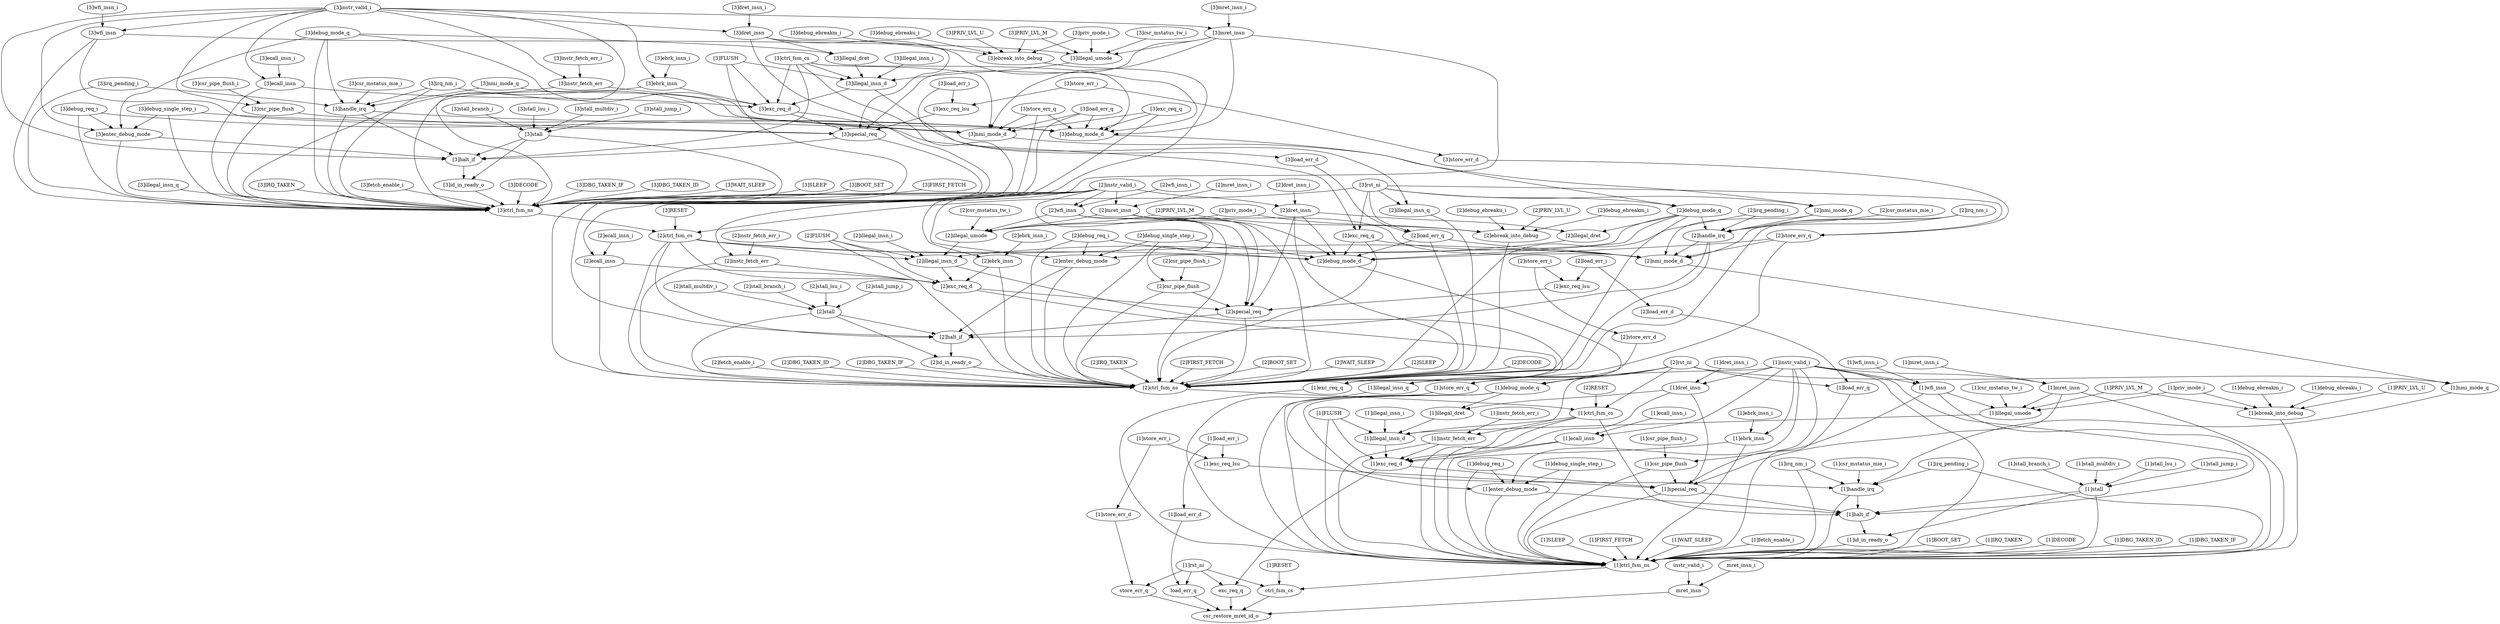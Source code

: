 strict digraph "" {
	"[3]irq_nm_i"	 [complexity=64,
		importance=1.80703655537,
		rank=0.0282349461776];
	"[3]handle_irq"	 [complexity=58,
		importance=1.8020389392,
		rank=0.0310696368828];
	"[3]irq_nm_i" -> "[3]handle_irq";
	"[3]nmi_mode_d"	 [complexity=37,
		importance=0.473201045162,
		rank=0.0127892174368];
	"[3]irq_nm_i" -> "[3]nmi_mode_d";
	"[3]ctrl_fsm_ns"	 [complexity=49,
		importance=0.574718331838,
		rank=0.0117289455477];
	"[3]irq_nm_i" -> "[3]ctrl_fsm_ns";
	"[1]special_req"	 [complexity=10,
		importance=0.355658202162,
		rank=0.0355658202162];
	"[1]ctrl_fsm_ns"	 [complexity=3,
		importance=0.0906610250611,
		rank=0.030220341687];
	"[1]special_req" -> "[1]ctrl_fsm_ns";
	"[1]halt_if"	 [complexity=7,
		importance=0.113501718242,
		rank=0.0162145311775];
	"[1]special_req" -> "[1]halt_if";
	"[3]exc_req_lsu"	 [complexity=63,
		importance=1.81532638937,
		rank=0.0288147045932];
	"[3]special_req"	 [complexity=56,
		importance=1.80783012249,
		rank=0.0322826807588];
	"[3]exc_req_lsu" -> "[3]special_req";
	"[3]fetch_enable_i"	 [complexity=50,
		importance=0.579715948005,
		rank=0.0115943189601];
	"[3]fetch_enable_i" -> "[3]ctrl_fsm_ns";
	"[3]WAIT_SLEEP"	 [complexity=51,
		importance=0.579715948005,
		rank=0.0113669793726];
	"[3]WAIT_SLEEP" -> "[3]ctrl_fsm_ns";
	"[2]DECODE"	 [complexity=30,
		importance=1.26683606434,
		rank=0.0422278688113];
	"[2]ctrl_fsm_ns"	 [complexity=20,
		importance=0.126183844817,
		rank=0.00630919224087];
	"[2]DECODE" -> "[2]ctrl_fsm_ns";
	"[2]csr_pipe_flush"	 [complexity=34,
		importance=0.469889505025,
		rank=0.0138202795596];
	"[2]csr_pipe_flush" -> "[2]ctrl_fsm_ns";
	"[2]special_req"	 [complexity=27,
		importance=0.462226661431,
		rank=0.0171195059789];
	"[2]csr_pipe_flush" -> "[2]special_req";
	"[3]csr_pipe_flush_i"	 [complexity=66,
		importance=1.82049058225,
		rank=0.0275831906402];
	"[3]csr_pipe_flush"	 [complexity=63,
		importance=1.81549296609,
		rank=0.0288173486681];
	"[3]csr_pipe_flush_i" -> "[3]csr_pipe_flush";
	"[2]stall_multdiv_i"	 [complexity=34,
		importance=0.467063449183,
		rank=0.0137371602701];
	"[2]stall"	 [complexity=29,
		importance=0.462065833017,
		rank=0.0159333045868];
	"[2]stall_multdiv_i" -> "[2]stall";
	"[2]rst_ni"	 [complexity=19,
		importance=0.154433107211,
		rank=0.00812805827428];
	"[1]debug_mode_q"	 [complexity=21,
		importance=0.0557157801639,
		rank=0.00265313238876];
	"[2]rst_ni" -> "[1]debug_mode_q";
	"[1]exc_req_q"	 [complexity=6,
		importance=0.280072946735,
		rank=0.0466788244558];
	"[2]rst_ni" -> "[1]exc_req_q";
	"[1]ctrl_fsm_cs"	 [complexity=18,
		importance=0.0747177455224,
		rank=0.00415098586235];
	"[2]rst_ni" -> "[1]ctrl_fsm_cs";
	"[1]illegal_insn_q"	 [complexity=4,
		importance=0.100138527777,
		rank=0.0250346319441];
	"[2]rst_ni" -> "[1]illegal_insn_q";
	"[1]store_err_q"	 [complexity=6,
		importance=0.280461083787,
		rank=0.0467435139646];
	"[2]rst_ni" -> "[1]store_err_q";
	"[1]nmi_mode_q"	 [complexity=18,
		importance=0.359025193761,
		rank=0.0199458440979];
	"[2]rst_ni" -> "[1]nmi_mode_q";
	"[1]load_err_q"	 [complexity=6,
		importance=0.280461083787,
		rank=0.0467435139646];
	"[2]rst_ni" -> "[1]load_err_q";
	"[1]instr_valid_i"	 [complexity=15,
		importance=0.0372942524059,
		rank=0.00248628349373];
	"[1]instr_fetch_err"	 [complexity=12,
		importance=0.0322966362392,
		rank=0.00269138635327];
	"[1]instr_valid_i" -> "[1]instr_fetch_err";
	"[1]wfi_insn"	 [complexity=24,
		importance=0.0592271800673,
		rank=0.00246779916947];
	"[1]instr_valid_i" -> "[1]wfi_insn";
	"[1]dret_insn"	 [complexity=21,
		importance=0.0545108312895,
		rank=0.00259575387093];
	"[1]instr_valid_i" -> "[1]dret_insn";
	"[1]ecall_insn"	 [complexity=12,
		importance=0.0322966362392,
		rank=0.00269138635327];
	"[1]instr_valid_i" -> "[1]ecall_insn";
	"[1]mret_insn"	 [complexity=24,
		importance=0.0592271800673,
		rank=0.00246779916947];
	"[1]instr_valid_i" -> "[1]mret_insn";
	"[1]enter_debug_mode"	 [complexity=12,
		importance=0.459644992681,
		rank=0.0383037493901];
	"[1]instr_valid_i" -> "[1]enter_debug_mode";
	"[1]instr_valid_i" -> "[1]ctrl_fsm_ns";
	"[1]csr_pipe_flush"	 [complexity=17,
		importance=0.363321045757,
		rank=0.021371826221];
	"[1]instr_valid_i" -> "[1]csr_pipe_flush";
	"[1]ebrk_insn"	 [complexity=12,
		importance=0.0322966362392,
		rank=0.00269138635327];
	"[1]instr_valid_i" -> "[1]ebrk_insn";
	"[1]instr_valid_i" -> "[1]halt_if";
	"[2]load_err_d"	 [complexity=8,
		importance=0.286708025311,
		rank=0.0358385031638];
	"[2]load_err_d" -> "[1]load_err_q";
	"[1]instr_fetch_err" -> "[1]ctrl_fsm_ns";
	"[1]exc_req_d"	 [complexity=5,
		importance=0.0246337926449,
		rank=0.00492675852897];
	"[1]instr_fetch_err" -> "[1]exc_req_d";
	"[2]WAIT_SLEEP"	 [complexity=22,
		importance=0.131181460984,
		rank=0.00596279368109];
	"[2]WAIT_SLEEP" -> "[2]ctrl_fsm_ns";
	"[1]debug_mode_q" -> "[1]enter_debug_mode";
	"[1]handle_irq"	 [complexity=12,
		importance=0.34986701887,
		rank=0.0291555849058];
	"[1]debug_mode_q" -> "[1]handle_irq";
	"[1]debug_mode_q" -> "[1]ctrl_fsm_ns";
	"[1]illegal_dret"	 [complexity=18,
		importance=0.0468479876951,
		rank=0.00260266598306];
	"[1]debug_mode_q" -> "[1]illegal_dret";
	"[1]stall_jump_i"	 [complexity=17,
		importance=0.360494989915,
		rank=0.021205587642];
	"[1]stall"	 [complexity=12,
		importance=0.355497373748,
		rank=0.0296247811457];
	"[1]stall_jump_i" -> "[1]stall";
	"[2]stall_branch_i"	 [complexity=34,
		importance=0.467063449183,
		rank=0.0137371602701];
	"[2]stall_branch_i" -> "[2]stall";
	"[1]SLEEP"	 [complexity=5,
		importance=0.0956586412277,
		rank=0.0191317282455];
	"[1]SLEEP" -> "[1]ctrl_fsm_ns";
	"[1]FIRST_FETCH"	 [complexity=7,
		importance=0.186319666289,
		rank=0.0266170951841];
	"[1]FIRST_FETCH" -> "[1]ctrl_fsm_ns";
	"[1]exc_req_q" -> "[1]ctrl_fsm_ns";
	"[1]debug_req_i"	 [complexity=17,
		importance=0.464642608847,
		rank=0.0273319181675];
	"[1]debug_req_i" -> "[1]enter_debug_mode";
	"[1]debug_req_i" -> "[1]ctrl_fsm_ns";
	"[2]debug_req_i"	 [complexity=34,
		importance=0.606733887872,
		rank=0.0178451143492];
	"[2]debug_mode_d"	 [complexity=23,
		importance=0.0627418549413,
		rank=0.00272790673658];
	"[2]debug_req_i" -> "[2]debug_mode_d";
	"[2]debug_req_i" -> "[2]ctrl_fsm_ns";
	"[2]enter_debug_mode"	 [complexity=29,
		importance=0.601736271706,
		rank=0.0207495266105];
	"[2]debug_req_i" -> "[2]enter_debug_mode";
	"[1]wfi_insn" -> "[1]special_req";
	"[1]wfi_insn" -> "[1]ctrl_fsm_ns";
	"[1]illegal_umode"	 [complexity=18,
		importance=0.051564336473,
		rank=0.00286468535961];
	"[1]wfi_insn" -> "[1]illegal_umode";
	"[3]ecall_insn"	 [complexity=70,
		importance=1.82643458432,
		rank=0.0260919226332];
	"[3]exc_req_d"	 [complexity=63,
		importance=1.81877174073,
		rank=0.02886939271];
	"[3]ecall_insn" -> "[3]exc_req_d";
	"[3]ecall_insn" -> "[3]ctrl_fsm_ns";
	"[1]rst_ni"	 [complexity=4,
		importance=0.032381964987,
		rank=0.00809549124674];
	store_err_q	 [complexity=3,
		importance=0.0140803114626,
		rank=0.00469343715421];
	"[1]rst_ni" -> store_err_q;
	exc_req_q	 [complexity=3,
		importance=0.0136921744102,
		rank=0.00456405813672];
	"[1]rst_ni" -> exc_req_q;
	ctrl_fsm_cs	 [complexity=1,
		importance=0.0391949257661,
		rank=0.0391949257661];
	"[1]rst_ni" -> ctrl_fsm_cs;
	load_err_q	 [complexity=3,
		importance=0.0140803114626,
		rank=0.00469343715421];
	"[1]rst_ni" -> load_err_q;
	"[3]PRIV_LVL_U"	 [complexity=58,
		importance=0.593875283454,
		rank=0.0102392290251];
	"[3]ebreak_into_debug"	 [complexity=51,
		importance=0.588877667288,
		rank=0.0115466209272];
	"[3]PRIV_LVL_U" -> "[3]ebreak_into_debug";
	"[2]SLEEP"	 [complexity=22,
		importance=0.131181460984,
		rank=0.00596279368109];
	"[2]SLEEP" -> "[2]ctrl_fsm_ns";
	"[3]store_err_i"	 [complexity=66,
		importance=1.82032400554,
		rank=0.0275806667506];
	"[3]store_err_i" -> "[3]exc_req_lsu";
	"[3]store_err_d"	 [complexity=25,
		importance=0.39327648458,
		rank=0.0157310593832];
	"[3]store_err_i" -> "[3]store_err_d";
	"[2]ecall_insn"	 [complexity=41,
		importance=0.48083112326,
		rank=0.0117275883722];
	"[2]ecall_insn" -> "[2]ctrl_fsm_ns";
	"[2]exc_req_d"	 [complexity=34,
		importance=0.473168279666,
		rank=0.0139167141078];
	"[2]ecall_insn" -> "[2]exc_req_d";
	"[2]store_err_i"	 [complexity=37,
		importance=0.474720544478,
		rank=0.0128302849859];
	"[2]store_err_d"	 [complexity=8,
		importance=0.286708025311,
		rank=0.0358385031638];
	"[2]store_err_i" -> "[2]store_err_d";
	"[2]exc_req_lsu"	 [complexity=34,
		importance=0.469722928311,
		rank=0.0138153802444];
	"[2]store_err_i" -> "[2]exc_req_lsu";
	"[2]dret_insn"	 [complexity=50,
		importance=0.50304531831,
		rank=0.0100609063662];
	"[2]dret_insn" -> "[2]debug_mode_d";
	"[2]dret_insn" -> "[2]ctrl_fsm_ns";
	"[2]illegal_dret"	 [complexity=47,
		importance=0.495382474716,
		rank=0.0105400526535];
	"[2]dret_insn" -> "[2]illegal_dret";
	"[2]dret_insn" -> "[2]special_req";
	"[2]stall_lsu_i"	 [complexity=34,
		importance=0.467063449183,
		rank=0.0137371602701];
	"[2]stall_lsu_i" -> "[2]stall";
	"[2]store_err_d" -> "[1]store_err_q";
	"[3]enter_debug_mode"	 [complexity=58,
		importance=2.39587421979,
		rank=0.0413081762033];
	"[3]halt_if"	 [complexity=53,
		importance=0.59755902502,
		rank=0.0112746985853];
	"[3]enter_debug_mode" -> "[3]halt_if";
	"[3]enter_debug_mode" -> "[3]ctrl_fsm_ns";
	"[3]illegal_umode"	 [complexity=76,
		importance=1.84570228456,
		rank=0.0242855563757];
	"[3]illegal_insn_d"	 [complexity=70,
		importance=1.8352630707,
		rank=0.0262180438671];
	"[3]illegal_umode" -> "[3]illegal_insn_d";
	"[2]load_err_q"	 [complexity=23,
		importance=0.387029543056,
		rank=0.0168273714372];
	"[2]load_err_q" -> "[2]debug_mode_d";
	"[2]load_err_q" -> "[2]ctrl_fsm_ns";
	"[2]nmi_mode_d"	 [complexity=20,
		importance=0.366632585893,
		rank=0.0183316292947];
	"[2]load_err_q" -> "[2]nmi_mode_d";
	"[2]load_err_i"	 [complexity=37,
		importance=0.474720544478,
		rank=0.0128302849859];
	"[2]load_err_i" -> "[2]load_err_d";
	"[2]load_err_i" -> "[2]exc_req_lsu";
	"[3]store_err_q"	 [complexity=52,
		importance=1.73263300412,
		rank=0.0333198654638];
	"[3]store_err_q" -> "[3]nmi_mode_d";
	"[3]debug_mode_d"	 [complexity=52,
		importance=0.511276341962,
		rank=0.00983223734543];
	"[3]store_err_q" -> "[3]debug_mode_d";
	"[3]store_err_q" -> "[3]ctrl_fsm_ns";
	"[1]RESET"	 [complexity=3,
		importance=0.0441925419328,
		rank=0.0147308473109];
	"[1]RESET" -> ctrl_fsm_cs;
	"[2]store_err_q"	 [complexity=23,
		importance=0.387029543056,
		rank=0.0168273714372];
	"[2]store_err_q" -> "[2]debug_mode_d";
	"[2]store_err_q" -> "[2]ctrl_fsm_ns";
	"[2]store_err_q" -> "[2]nmi_mode_d";
	"[3]illegal_insn_q"	 [complexity=50,
		importance=0.584195834554,
		rank=0.0116839166911];
	"[3]illegal_insn_q" -> "[3]ctrl_fsm_ns";
	"[3]csr_mstatus_mie_i"	 [complexity=64,
		importance=1.80703655537,
		rank=0.0282349461776];
	"[3]csr_mstatus_mie_i" -> "[3]handle_irq";
	"[1]csr_mstatus_tw_i"	 [complexity=24,
		importance=0.0565619526396,
		rank=0.00235674802665];
	"[1]csr_mstatus_tw_i" -> "[1]illegal_umode";
	"[1]dret_insn" -> "[1]special_req";
	"[1]dret_insn" -> "[1]ctrl_fsm_ns";
	"[1]dret_insn" -> "[1]illegal_dret";
	"[1]ecall_insn" -> "[1]ctrl_fsm_ns";
	"[1]ecall_insn" -> "[1]exc_req_d";
	"[2]debug_mode_q"	 [complexity=50,
		importance=0.504250267185,
		rank=0.0100850053437];
	"[2]debug_mode_q" -> "[2]debug_mode_d";
	"[2]handle_irq"	 [complexity=29,
		importance=0.456435478138,
		rank=0.0157391544186];
	"[2]debug_mode_q" -> "[2]handle_irq";
	"[2]debug_mode_q" -> "[2]ctrl_fsm_ns";
	"[2]debug_mode_q" -> "[2]illegal_dret";
	"[2]debug_mode_q" -> "[2]enter_debug_mode";
	"[2]illegal_insn_q"	 [complexity=21,
		importance=0.135661347533,
		rank=0.00646006416823];
	"[3]illegal_insn_d" -> "[2]illegal_insn_q";
	"[3]illegal_insn_d" -> "[3]exc_req_d";
	"[2]fetch_enable_i"	 [complexity=21,
		importance=0.131181460984,
		rank=0.00624673623733];
	"[2]fetch_enable_i" -> "[2]ctrl_fsm_ns";
	"[2]csr_mstatus_mie_i"	 [complexity=35,
		importance=0.461433094305,
		rank=0.0131838026944];
	"[2]csr_mstatus_mie_i" -> "[2]handle_irq";
	"[2]id_in_ready_o"	 [complexity=21,
		importance=0.13550024631,
		rank=0.00645239268141];
	"[2]id_in_ready_o" -> "[2]ctrl_fsm_ns";
	"[2]debug_mode_d" -> "[1]debug_mode_q";
	"[2]DBG_TAKEN_ID"	 [complexity=22,
		importance=0.131181460984,
		rank=0.00596279368109];
	"[2]DBG_TAKEN_ID" -> "[2]ctrl_fsm_ns";
	"[3]illegal_insn_i"	 [complexity=76,
		importance=1.84026068686,
		rank=0.0242139564061];
	"[3]illegal_insn_i" -> "[3]illegal_insn_d";
	"[2]DBG_TAKEN_IF"	 [complexity=26,
		importance=0.383549150619,
		rank=0.0147518904084];
	"[2]DBG_TAKEN_IF" -> "[2]ctrl_fsm_ns";
	"[1]WAIT_SLEEP"	 [complexity=5,
		importance=0.0956586412277,
		rank=0.0191317282455];
	"[1]WAIT_SLEEP" -> "[1]ctrl_fsm_ns";
	"[3]priv_mode_i"	 [complexity=58,
		importance=0.593875283454,
		rank=0.0102392290251];
	"[3]priv_mode_i" -> "[3]illegal_umode";
	"[3]priv_mode_i" -> "[3]ebreak_into_debug";
	"[1]illegal_insn_d"	 [complexity=12,
		importance=0.0411251226148,
		rank=0.00342709355123];
	"[1]illegal_insn_d" -> "[1]exc_req_d";
	"[2]instr_fetch_err_i"	 [complexity=44,
		importance=0.485828739427,
		rank=0.0110415622597];
	"[2]instr_fetch_err"	 [complexity=41,
		importance=0.48083112326,
		rank=0.0117275883722];
	"[2]instr_fetch_err_i" -> "[2]instr_fetch_err";
	"[3]handle_irq" -> "[3]nmi_mode_d";
	"[3]handle_irq" -> "[3]halt_if";
	"[3]handle_irq" -> "[3]ctrl_fsm_ns";
	"[3]ebrk_insn"	 [complexity=70,
		importance=1.82643458432,
		rank=0.0260919226332];
	"[3]ebrk_insn" -> "[3]exc_req_d";
	"[3]ebrk_insn" -> "[3]ctrl_fsm_ns";
	"[2]nmi_mode_q"	 [complexity=35,
		importance=0.46559365303,
		rank=0.0133026758009];
	"[3]nmi_mode_d" -> "[2]nmi_mode_q";
	"[3]FLUSH"	 [complexity=76,
		importance=1.84026068686,
		rank=0.0242139564061];
	"[3]FLUSH" -> "[3]illegal_insn_d";
	"[3]FLUSH" -> "[3]exc_req_d";
	"[3]FLUSH" -> "[3]ctrl_fsm_ns";
	"[3]debug_single_step_i"	 [complexity=63,
		importance=2.40087183596,
		rank=0.0381090767612];
	"[3]debug_single_step_i" -> "[3]enter_debug_mode";
	"[3]debug_single_step_i" -> "[3]debug_mode_d";
	"[3]debug_single_step_i" -> "[3]ctrl_fsm_ns";
	"[3]IRQ_TAKEN"	 [complexity=55,
		importance=1.72915261168,
		rank=0.0314391383942];
	"[3]IRQ_TAKEN" -> "[3]ctrl_fsm_ns";
	"[1]ctrl_fsm_cs" -> "[1]illegal_insn_d";
	"[1]ctrl_fsm_cs" -> "[1]ctrl_fsm_ns";
	"[1]ctrl_fsm_cs" -> "[1]exc_req_d";
	"[1]ctrl_fsm_cs" -> "[1]halt_if";
	"[2]RESET"	 [complexity=20,
		importance=0.079715361689,
		rank=0.00398576808445];
	"[2]RESET" -> "[1]ctrl_fsm_cs";
	"[1]mret_insn" -> "[1]special_req";
	"[1]mret_insn" -> "[1]ctrl_fsm_ns";
	"[1]mret_insn" -> "[1]illegal_umode";
	"[1]enter_debug_mode" -> "[1]ctrl_fsm_ns";
	"[1]enter_debug_mode" -> "[1]halt_if";
	"[2]wfi_insn"	 [complexity=53,
		importance=0.507761667088,
		rank=0.00958040881298];
	"[2]wfi_insn" -> "[2]ctrl_fsm_ns";
	"[2]wfi_insn" -> "[2]special_req";
	"[2]illegal_umode"	 [complexity=47,
		importance=0.500098823494,
		rank=0.0106404004999];
	"[2]wfi_insn" -> "[2]illegal_umode";
	"[1]illegal_insn_q" -> "[1]ctrl_fsm_ns";
	"[3]irq_pending_i"	 [complexity=64,
		importance=1.80703655537,
		rank=0.0282349461776];
	"[3]irq_pending_i" -> "[3]handle_irq";
	"[3]irq_pending_i" -> "[3]ctrl_fsm_ns";
	"[3]nmi_mode_q"	 [complexity=64,
		importance=1.81119711409,
		rank=0.0282999549077];
	"[3]nmi_mode_q" -> "[3]handle_irq";
	"[3]nmi_mode_q" -> "[3]nmi_mode_d";
	"[1]PRIV_LVL_M"	 [complexity=24,
		importance=0.0565619526396,
		rank=0.00235674802665];
	"[1]ebreak_into_debug"	 [complexity=5,
		importance=0.104820360511,
		rank=0.0209640721021];
	"[1]PRIV_LVL_M" -> "[1]ebreak_into_debug";
	"[1]PRIV_LVL_M" -> "[1]illegal_umode";
	"[3]instr_valid_i"	 [complexity=73,
		importance=1.83143220049,
		rank=0.0250881123355];
	"[3]instr_valid_i" -> "[3]ecall_insn";
	"[3]instr_valid_i" -> "[3]enter_debug_mode";
	"[3]instr_valid_i" -> "[3]ebrk_insn";
	"[3]instr_valid_i" -> "[3]halt_if";
	"[3]wfi_insn"	 [complexity=82,
		importance=1.85336512815,
		rank=0.0226020137579];
	"[3]instr_valid_i" -> "[3]wfi_insn";
	"[3]dret_insn"	 [complexity=79,
		importance=1.84864877937,
		rank=0.0234006174604];
	"[3]instr_valid_i" -> "[3]dret_insn";
	"[3]mret_insn"	 [complexity=82,
		importance=1.85336512815,
		rank=0.0226020137579];
	"[3]instr_valid_i" -> "[3]mret_insn";
	"[3]instr_fetch_err"	 [complexity=70,
		importance=1.82643458432,
		rank=0.0260919226332];
	"[3]instr_valid_i" -> "[3]instr_fetch_err";
	"[3]instr_valid_i" -> "[3]ctrl_fsm_ns";
	"[3]instr_valid_i" -> "[3]csr_pipe_flush";
	"[1]priv_mode_i"	 [complexity=24,
		importance=0.0565619526396,
		rank=0.00235674802665];
	"[1]priv_mode_i" -> "[1]ebreak_into_debug";
	"[1]priv_mode_i" -> "[1]illegal_umode";
	"[3]ctrl_fsm_cs"	 [complexity=76,
		importance=1.86885569361,
		rank=0.0245902064948];
	"[3]ctrl_fsm_cs" -> "[3]illegal_insn_d";
	"[3]ctrl_fsm_cs" -> "[3]nmi_mode_d";
	"[3]ctrl_fsm_cs" -> "[3]halt_if";
	"[3]ctrl_fsm_cs" -> "[3]debug_mode_d";
	"[3]ctrl_fsm_cs" -> "[3]exc_req_d";
	"[3]ctrl_fsm_cs" -> "[3]ctrl_fsm_ns";
	csr_restore_mret_id_o	 [complexity=0,
		importance=0.00560230285854,
		rank=0.0];
	"[3]illegal_dret"	 [complexity=76,
		importance=1.84098593578,
		rank=0.024223499155];
	"[3]illegal_dret" -> "[3]illegal_insn_d";
	"[1]store_err_q" -> "[1]ctrl_fsm_ns";
	"[3]mret_insn_i"	 [complexity=85,
		importance=1.85836274432,
		rank=0.0218630911096];
	"[3]mret_insn_i" -> "[3]mret_insn";
	"[2]halt_if"	 [complexity=24,
		importance=0.149024537999,
		rank=0.00620935574995];
	"[2]handle_irq" -> "[2]halt_if";
	"[2]handle_irq" -> "[2]ctrl_fsm_ns";
	"[2]handle_irq" -> "[2]nmi_mode_d";
	"[2]mret_insn_i"	 [complexity=56,
		importance=0.512759283255,
		rank=0.00915641577241];
	"[2]mret_insn"	 [complexity=53,
		importance=0.507761667088,
		rank=0.00958040881298];
	"[2]mret_insn_i" -> "[2]mret_insn";
	"[1]store_err_i"	 [complexity=7,
		importance=0.0253248691527,
		rank=0.00361783845038];
	"[1]store_err_d"	 [complexity=5,
		importance=0.020327252986,
		rank=0.00406545059721];
	"[1]store_err_i" -> "[1]store_err_d";
	"[1]exc_req_lsu"	 [complexity=17,
		importance=0.363154469042,
		rank=0.0213620275907];
	"[1]store_err_i" -> "[1]exc_req_lsu";
	"[3]DECODE"	 [complexity=59,
		importance=5.75218093455,
		rank=0.097494592111];
	"[3]DECODE" -> "[3]ctrl_fsm_ns";
	"[1]store_err_d" -> store_err_q;
	"[3]id_in_ready_o"	 [complexity=50,
		importance=0.584034733331,
		rank=0.0116806946666];
	"[3]halt_if" -> "[3]id_in_ready_o";
	"[2]FLUSH"	 [complexity=47,
		importance=0.494657225802,
		rank=0.0105246218256];
	"[2]illegal_insn_d"	 [complexity=41,
		importance=0.489659609636,
		rank=0.0119429173082];
	"[2]FLUSH" -> "[2]illegal_insn_d";
	"[2]FLUSH" -> "[2]ctrl_fsm_ns";
	"[2]FLUSH" -> "[2]exc_req_d";
	"[2]illegal_insn_d" -> "[1]illegal_insn_q";
	"[2]illegal_insn_d" -> "[2]exc_req_d";
	"[2]halt_if" -> "[2]id_in_ready_o";
	"[1]fetch_enable_i"	 [complexity=4,
		importance=0.0956586412277,
		rank=0.0239146603069];
	"[1]fetch_enable_i" -> "[1]ctrl_fsm_ns";
	instr_valid_i	 [complexity=4,
		importance=0.0182627626196,
		rank=0.00456569065489];
	mret_insn	 [complexity=1,
		importance=0.0132651464529,
		rank=0.0132651464529];
	instr_valid_i -> mret_insn;
	"[2]illegal_insn_i"	 [complexity=47,
		importance=0.494657225802,
		rank=0.0105246218256];
	"[2]illegal_insn_i" -> "[2]illegal_insn_d";
	"[3]debug_req_i"	 [complexity=63,
		importance=2.40087183596,
		rank=0.0381090767612];
	"[3]debug_req_i" -> "[3]enter_debug_mode";
	"[3]debug_req_i" -> "[3]debug_mode_d";
	"[3]debug_req_i" -> "[3]ctrl_fsm_ns";
	"[2]ebreak_into_debug"	 [complexity=22,
		importance=0.140343180267,
		rank=0.00637923546667];
	"[2]ebreak_into_debug" -> "[2]ctrl_fsm_ns";
	"[3]DBG_TAKEN_IF"	 [complexity=55,
		importance=1.72915261168,
		rank=0.0314391383942];
	"[3]DBG_TAKEN_IF" -> "[3]ctrl_fsm_ns";
	"[2]illegal_insn_q" -> "[2]ctrl_fsm_ns";
	"[3]DBG_TAKEN_ID"	 [complexity=51,
		importance=0.579715948005,
		rank=0.0113669793726];
	"[3]DBG_TAKEN_ID" -> "[3]ctrl_fsm_ns";
	"[1]irq_nm_i"	 [complexity=18,
		importance=0.354864635036,
		rank=0.0197147019465];
	"[1]irq_nm_i" -> "[1]handle_irq";
	"[1]irq_nm_i" -> "[1]ctrl_fsm_ns";
	"[1]stall_branch_i"	 [complexity=17,
		importance=0.360494989915,
		rank=0.021205587642];
	"[1]stall_branch_i" -> "[1]stall";
	"[3]special_req" -> "[3]halt_if";
	"[3]special_req" -> "[3]ctrl_fsm_ns";
	"[2]ctrl_fsm_ns" -> "[1]ctrl_fsm_cs";
	"[1]mret_insn_i"	 [complexity=27,
		importance=0.064224796234,
		rank=0.00237869615681];
	"[1]mret_insn_i" -> "[1]mret_insn";
	"[2]irq_nm_i"	 [complexity=35,
		importance=0.461433094305,
		rank=0.0131838026944];
	"[2]irq_nm_i" -> "[2]handle_irq";
	"[2]irq_nm_i" -> "[2]ctrl_fsm_ns";
	"[2]irq_nm_i" -> "[2]nmi_mode_d";
	"[3]ecall_insn_i"	 [complexity=73,
		importance=1.83143220049,
		rank=0.0250881123355];
	"[3]ecall_insn_i" -> "[3]ecall_insn";
	"[1]ebreak_into_debug" -> "[1]ctrl_fsm_ns";
	"[1]csr_mstatus_mie_i"	 [complexity=18,
		importance=0.354864635036,
		rank=0.0197147019465];
	"[1]csr_mstatus_mie_i" -> "[1]handle_irq";
	"[1]instr_fetch_err_i"	 [complexity=15,
		importance=0.0372942524059,
		rank=0.00248628349373];
	"[1]instr_fetch_err_i" -> "[1]instr_fetch_err";
	"[2]instr_fetch_err" -> "[2]ctrl_fsm_ns";
	"[2]instr_fetch_err" -> "[2]exc_req_d";
	"[1]nmi_mode_q" -> "[1]handle_irq";
	"[3]rst_ni"	 [complexity=24,
		importance=0.779056702279,
		rank=0.0324606959283];
	"[3]rst_ni" -> "[2]load_err_q";
	"[3]rst_ni" -> "[2]store_err_q";
	"[3]rst_ni" -> "[2]debug_mode_q";
	"[3]rst_ni" -> "[2]illegal_insn_q";
	"[2]ctrl_fsm_cs"	 [complexity=47,
		importance=0.523252232543,
		rank=0.0111330262243];
	"[3]rst_ni" -> "[2]ctrl_fsm_cs";
	"[2]exc_req_q"	 [complexity=23,
		importance=0.386641406004,
		rank=0.0168104959132];
	"[3]rst_ni" -> "[2]exc_req_q";
	"[3]rst_ni" -> "[2]nmi_mode_q";
	"[1]ecall_insn_i"	 [complexity=15,
		importance=0.0372942524059,
		rank=0.00248628349373];
	"[1]ecall_insn_i" -> "[1]ecall_insn";
	"[2]mret_insn" -> "[2]debug_mode_d";
	"[2]mret_insn" -> "[2]ctrl_fsm_ns";
	"[2]mret_insn" -> "[2]nmi_mode_d";
	"[2]mret_insn" -> "[2]special_req";
	"[2]mret_insn" -> "[2]illegal_umode";
	"[3]wfi_insn" -> "[3]illegal_umode";
	"[3]wfi_insn" -> "[3]special_req";
	"[3]wfi_insn" -> "[3]ctrl_fsm_ns";
	"[1]debug_ebreaku_i"	 [complexity=12,
		importance=0.109817976677,
		rank=0.00915149805643];
	"[1]debug_ebreaku_i" -> "[1]ebreak_into_debug";
	"[3]debug_ebreakm_i"	 [complexity=58,
		importance=0.593875283454,
		rank=0.0102392290251];
	"[3]debug_ebreakm_i" -> "[3]ebreak_into_debug";
	"[1]PRIV_LVL_U"	 [complexity=12,
		importance=0.109817976677,
		rank=0.00915149805643];
	"[1]PRIV_LVL_U" -> "[1]ebreak_into_debug";
	"[1]id_in_ready_o"	 [complexity=4,
		importance=0.0999774265534,
		rank=0.0249943566383];
	"[1]id_in_ready_o" -> "[1]ctrl_fsm_ns";
	"[3]PRIV_LVL_M"	 [complexity=58,
		importance=0.593875283454,
		rank=0.0102392290251];
	"[3]PRIV_LVL_M" -> "[3]illegal_umode";
	"[3]PRIV_LVL_M" -> "[3]ebreak_into_debug";
	"[1]stall_multdiv_i"	 [complexity=17,
		importance=0.360494989915,
		rank=0.021205587642];
	"[1]stall_multdiv_i" -> "[1]stall";
	"[2]exc_req_lsu" -> "[2]special_req";
	"[1]debug_single_step_i"	 [complexity=17,
		importance=0.464642608847,
		rank=0.0273319181675];
	"[1]debug_single_step_i" -> "[1]enter_debug_mode";
	"[1]debug_single_step_i" -> "[1]ctrl_fsm_ns";
	"[1]handle_irq" -> "[1]ctrl_fsm_ns";
	"[1]handle_irq" -> "[1]halt_if";
	"[1]csr_pipe_flush_i"	 [complexity=20,
		importance=0.368318661923,
		rank=0.0184159330962];
	"[1]csr_pipe_flush_i" -> "[1]csr_pipe_flush";
	"[3]stall_lsu_i"	 [complexity=63,
		importance=1.81266691025,
		rank=0.0287724906388];
	"[3]stall"	 [complexity=58,
		importance=1.80766929408,
		rank=0.0311667119669];
	"[3]stall_lsu_i" -> "[3]stall";
	"[2]ebrk_insn"	 [complexity=41,
		importance=0.48083112326,
		rank=0.0117275883722];
	"[2]ebrk_insn" -> "[2]ctrl_fsm_ns";
	"[2]ebrk_insn" -> "[2]exc_req_d";
	"[1]irq_pending_i"	 [complexity=18,
		importance=0.354864635036,
		rank=0.0197147019465];
	"[1]irq_pending_i" -> "[1]handle_irq";
	"[1]irq_pending_i" -> "[1]ctrl_fsm_ns";
	"[2]dret_insn_i"	 [complexity=53,
		importance=0.508042934477,
		rank=0.00958571574485];
	"[2]dret_insn_i" -> "[2]dret_insn";
	"[2]debug_ebreaku_i"	 [complexity=29,
		importance=0.145340796433,
		rank=0.00501175160115];
	"[2]debug_ebreaku_i" -> "[2]ebreak_into_debug";
	"[1]ebrk_insn_i"	 [complexity=15,
		importance=0.0372942524059,
		rank=0.00248628349373];
	"[1]ebrk_insn_i" -> "[1]ebrk_insn";
	store_err_q -> csr_restore_mret_id_o;
	"[3]dret_insn" -> "[3]illegal_dret";
	"[3]dret_insn" -> "[3]special_req";
	"[3]dret_insn" -> "[3]debug_mode_d";
	"[3]dret_insn" -> "[3]ctrl_fsm_ns";
	"[3]id_in_ready_o" -> "[3]ctrl_fsm_ns";
	"[2]IRQ_TAKEN"	 [complexity=26,
		importance=0.383549150619,
		rank=0.0147518904084];
	"[2]IRQ_TAKEN" -> "[2]ctrl_fsm_ns";
	"[1]BOOT_SET"	 [complexity=5,
		importance=0.0956586412277,
		rank=0.0191317282455];
	"[1]BOOT_SET" -> "[1]ctrl_fsm_ns";
	"[2]priv_mode_i"	 [complexity=29,
		importance=0.145340796433,
		rank=0.00501175160115];
	"[2]priv_mode_i" -> "[2]ebreak_into_debug";
	"[2]priv_mode_i" -> "[2]illegal_umode";
	"[3]ebreak_into_debug" -> "[3]ctrl_fsm_ns";
	"[1]IRQ_TAKEN"	 [complexity=9,
		importance=0.27698069135,
		rank=0.0307756323722];
	"[1]IRQ_TAKEN" -> "[1]ctrl_fsm_ns";
	mret_insn_i	 [complexity=4,
		importance=0.0182627626196,
		rank=0.00456569065489];
	mret_insn_i -> mret_insn;
	"[2]PRIV_LVL_M"	 [complexity=29,
		importance=0.145340796433,
		rank=0.00501175160115];
	"[2]PRIV_LVL_M" -> "[2]ebreak_into_debug";
	"[2]PRIV_LVL_M" -> "[2]illegal_umode";
	"[1]DECODE"	 [complexity=13,
		importance=0.911607866777,
		rank=0.0701236820598];
	"[1]DECODE" -> "[1]ctrl_fsm_ns";
	"[2]ctrl_fsm_cs" -> "[2]debug_mode_d";
	"[2]ctrl_fsm_cs" -> "[2]illegal_insn_d";
	"[2]ctrl_fsm_cs" -> "[2]halt_if";
	"[2]ctrl_fsm_cs" -> "[2]ctrl_fsm_ns";
	"[2]ctrl_fsm_cs" -> "[2]exc_req_d";
	"[2]ctrl_fsm_cs" -> "[2]nmi_mode_d";
	"[2]csr_mstatus_tw_i"	 [complexity=53,
		importance=0.50509643966,
		rank=0.00953012150303];
	"[2]csr_mstatus_tw_i" -> "[2]illegal_umode";
	"[1]ctrl_fsm_ns" -> ctrl_fsm_cs;
	"[1]exc_req_d" -> "[1]special_req";
	"[1]exc_req_d" -> exc_req_q;
	"[2]PRIV_LVL_U"	 [complexity=29,
		importance=0.145340796433,
		rank=0.00501175160115];
	"[2]PRIV_LVL_U" -> "[2]ebreak_into_debug";
	"[3]mret_insn" -> "[3]illegal_umode";
	"[3]mret_insn" -> "[3]nmi_mode_d";
	"[3]mret_insn" -> "[3]special_req";
	"[3]mret_insn" -> "[3]debug_mode_d";
	"[3]mret_insn" -> "[3]ctrl_fsm_ns";
	"[1]illegal_insn_i"	 [complexity=18,
		importance=0.0461227387815,
		rank=0.00256237437675];
	"[1]illegal_insn_i" -> "[1]illegal_insn_d";
	"[3]RESET"	 [complexity=49,
		importance=0.52824984871,
		rank=0.0107806091573];
	"[3]RESET" -> "[2]ctrl_fsm_cs";
	"[3]ebrk_insn_i"	 [complexity=73,
		importance=1.83143220049,
		rank=0.0250881123355];
	"[3]ebrk_insn_i" -> "[3]ebrk_insn";
	"[1]wfi_insn_i"	 [complexity=27,
		importance=0.064224796234,
		rank=0.00237869615681];
	"[1]wfi_insn_i" -> "[1]wfi_insn";
	"[2]exc_req_d" -> "[1]exc_req_q";
	"[2]exc_req_d" -> "[2]special_req";
	"[1]FLUSH"	 [complexity=18,
		importance=0.0461227387815,
		rank=0.00256237437675];
	"[1]FLUSH" -> "[1]illegal_insn_d";
	"[1]FLUSH" -> "[1]ctrl_fsm_ns";
	"[1]FLUSH" -> "[1]exc_req_d";
	"[1]illegal_umode" -> "[1]illegal_insn_d";
	"[3]load_err_i"	 [complexity=27,
		importance=0.398274100746,
		rank=0.0147508926202];
	"[3]load_err_i" -> "[3]exc_req_lsu";
	"[3]load_err_d"	 [complexity=25,
		importance=0.39327648458,
		rank=0.0157310593832];
	"[3]load_err_i" -> "[3]load_err_d";
	"[2]debug_ebreakm_i"	 [complexity=29,
		importance=0.145340796433,
		rank=0.00501175160115];
	"[2]debug_ebreakm_i" -> "[2]ebreak_into_debug";
	"[3]csr_mstatus_tw_i"	 [complexity=82,
		importance=1.85069990072,
		rank=0.0225695109844];
	"[3]csr_mstatus_tw_i" -> "[3]illegal_umode";
	"[3]load_err_d" -> "[2]load_err_q";
	"[1]load_err_q" -> "[1]ctrl_fsm_ns";
	"[2]debug_single_step_i"	 [complexity=34,
		importance=0.606733887872,
		rank=0.0178451143492];
	"[2]debug_single_step_i" -> "[2]debug_mode_d";
	"[2]debug_single_step_i" -> "[2]ctrl_fsm_ns";
	"[2]debug_single_step_i" -> "[2]enter_debug_mode";
	"[1]dret_insn_i"	 [complexity=24,
		importance=0.0595084474561,
		rank=0.00247951864401];
	"[1]dret_insn_i" -> "[1]dret_insn";
	"[2]illegal_dret" -> "[2]illegal_insn_d";
	"[1]load_err_i"	 [complexity=7,
		importance=0.0253248691527,
		rank=0.00361783845038];
	"[1]load_err_d"	 [complexity=5,
		importance=0.020327252986,
		rank=0.00406545059721];
	"[1]load_err_i" -> "[1]load_err_d";
	"[1]load_err_i" -> "[1]exc_req_lsu";
	"[2]instr_valid_i"	 [complexity=44,
		importance=0.485828739427,
		rank=0.0110415622597];
	"[2]instr_valid_i" -> "[2]csr_pipe_flush";
	"[2]instr_valid_i" -> "[2]ecall_insn";
	"[2]instr_valid_i" -> "[2]dret_insn";
	"[2]instr_valid_i" -> "[2]wfi_insn";
	"[2]instr_valid_i" -> "[2]halt_if";
	"[2]instr_valid_i" -> "[2]ctrl_fsm_ns";
	"[2]instr_valid_i" -> "[2]instr_fetch_err";
	"[2]instr_valid_i" -> "[2]mret_insn";
	"[2]instr_valid_i" -> "[2]ebrk_insn";
	"[2]instr_valid_i" -> "[2]enter_debug_mode";
	"[1]csr_pipe_flush" -> "[1]special_req";
	"[1]csr_pipe_flush" -> "[1]ctrl_fsm_ns";
	"[1]load_err_d" -> load_err_q;
	"[3]load_err_q"	 [complexity=52,
		importance=1.73263300412,
		rank=0.0333198654638];
	"[3]load_err_q" -> "[3]nmi_mode_d";
	"[3]load_err_q" -> "[3]debug_mode_d";
	"[3]load_err_q" -> "[3]ctrl_fsm_ns";
	"[2]exc_req_q" -> "[2]debug_mode_d";
	"[2]exc_req_q" -> "[2]ctrl_fsm_ns";
	"[2]exc_req_q" -> "[2]nmi_mode_d";
	"[3]dret_insn_i"	 [complexity=82,
		importance=1.85364639554,
		rank=0.022605443848];
	"[3]dret_insn_i" -> "[3]dret_insn";
	"[3]stall_multdiv_i"	 [complexity=63,
		importance=1.81266691025,
		rank=0.0287724906388];
	"[3]stall_multdiv_i" -> "[3]stall";
	"[3]SLEEP"	 [complexity=51,
		importance=0.579715948005,
		rank=0.0113669793726];
	"[3]SLEEP" -> "[3]ctrl_fsm_ns";
	"[1]DBG_TAKEN_ID"	 [complexity=5,
		importance=0.0956586412277,
		rank=0.0191317282455];
	"[1]DBG_TAKEN_ID" -> "[1]ctrl_fsm_ns";
	"[2]stall_jump_i"	 [complexity=34,
		importance=0.467063449183,
		rank=0.0137371602701];
	"[2]stall_jump_i" -> "[2]stall";
	"[1]DBG_TAKEN_IF"	 [complexity=9,
		importance=0.27698069135,
		rank=0.0307756323722];
	"[1]DBG_TAKEN_IF" -> "[1]ctrl_fsm_ns";
	"[1]ebrk_insn" -> "[1]ctrl_fsm_ns";
	"[1]ebrk_insn" -> "[1]exc_req_d";
	"[3]debug_ebreaku_i"	 [complexity=58,
		importance=0.593875283454,
		rank=0.0102392290251];
	"[3]debug_ebreaku_i" -> "[3]ebreak_into_debug";
	"[3]stall_jump_i"	 [complexity=63,
		importance=1.81266691025,
		rank=0.0287724906388];
	"[3]stall_jump_i" -> "[3]stall";
	"[2]nmi_mode_d" -> "[1]nmi_mode_q";
	"[3]instr_fetch_err_i"	 [complexity=73,
		importance=1.83143220049,
		rank=0.0250881123355];
	"[3]instr_fetch_err_i" -> "[3]instr_fetch_err";
	"[1]halt_if" -> "[1]id_in_ready_o";
	"[2]FIRST_FETCH"	 [complexity=24,
		importance=0.257365305801,
		rank=0.0107235544084];
	"[2]FIRST_FETCH" -> "[2]ctrl_fsm_ns";
	"[2]special_req" -> "[2]halt_if";
	"[2]special_req" -> "[2]ctrl_fsm_ns";
	"[2]nmi_mode_q" -> "[2]handle_irq";
	"[2]nmi_mode_q" -> "[2]nmi_mode_d";
	mret_insn -> csr_restore_mret_id_o;
	"[2]csr_pipe_flush_i"	 [complexity=37,
		importance=0.474887121192,
		rank=0.0128347870592];
	"[2]csr_pipe_flush_i" -> "[2]csr_pipe_flush";
	"[2]enter_debug_mode" -> "[2]halt_if";
	"[2]enter_debug_mode" -> "[2]ctrl_fsm_ns";
	"[3]instr_fetch_err" -> "[3]exc_req_d";
	"[3]instr_fetch_err" -> "[3]ctrl_fsm_ns";
	"[2]stall" -> "[2]id_in_ready_o";
	"[2]stall" -> "[2]halt_if";
	"[2]stall" -> "[2]ctrl_fsm_ns";
	"[2]irq_pending_i"	 [complexity=35,
		importance=0.461433094305,
		rank=0.0131838026944];
	"[2]irq_pending_i" -> "[2]handle_irq";
	"[2]irq_pending_i" -> "[2]ctrl_fsm_ns";
	"[2]ecall_insn_i"	 [complexity=44,
		importance=0.485828739427,
		rank=0.0110415622597];
	"[2]ecall_insn_i" -> "[2]ecall_insn";
	"[3]stall_branch_i"	 [complexity=63,
		importance=1.81266691025,
		rank=0.0287724906388];
	"[3]stall_branch_i" -> "[3]stall";
	"[2]wfi_insn_i"	 [complexity=56,
		importance=0.512759283255,
		rank=0.00915641577241];
	"[2]wfi_insn_i" -> "[2]wfi_insn";
	exc_req_q -> csr_restore_mret_id_o;
	"[3]debug_mode_d" -> "[2]debug_mode_q";
	"[1]stall" -> "[1]id_in_ready_o";
	"[1]stall" -> "[1]ctrl_fsm_ns";
	"[1]stall" -> "[1]halt_if";
	"[2]ebrk_insn_i"	 [complexity=44,
		importance=0.485828739427,
		rank=0.0110415622597];
	"[2]ebrk_insn_i" -> "[2]ebrk_insn";
	"[1]illegal_dret" -> "[1]illegal_insn_d";
	"[3]BOOT_SET"	 [complexity=51,
		importance=0.579715948005,
		rank=0.0113669793726];
	"[3]BOOT_SET" -> "[3]ctrl_fsm_ns";
	"[3]store_err_d" -> "[2]store_err_q";
	ctrl_fsm_cs -> csr_restore_mret_id_o;
	"[3]debug_mode_q"	 [complexity=79,
		importance=1.84985372825,
		rank=0.0234158699778];
	"[3]debug_mode_q" -> "[3]enter_debug_mode";
	"[3]debug_mode_q" -> "[3]handle_irq";
	"[3]debug_mode_q" -> "[3]illegal_dret";
	"[3]debug_mode_q" -> "[3]debug_mode_d";
	"[3]debug_mode_q" -> "[3]ctrl_fsm_ns";
	"[1]stall_lsu_i"	 [complexity=17,
		importance=0.360494989915,
		rank=0.021205587642];
	"[1]stall_lsu_i" -> "[1]stall";
	"[1]debug_ebreakm_i"	 [complexity=12,
		importance=0.109817976677,
		rank=0.00915149805643];
	"[1]debug_ebreakm_i" -> "[1]ebreak_into_debug";
	load_err_q -> csr_restore_mret_id_o;
	"[3]wfi_insn_i"	 [complexity=85,
		importance=1.85836274432,
		rank=0.0218630911096];
	"[3]wfi_insn_i" -> "[3]wfi_insn";
	"[3]FIRST_FETCH"	 [complexity=53,
		importance=1.15443427984,
		rank=0.021781778865];
	"[3]FIRST_FETCH" -> "[3]ctrl_fsm_ns";
	"[3]exc_req_d" -> "[3]special_req";
	"[3]exc_req_d" -> "[2]exc_req_q";
	"[2]BOOT_SET"	 [complexity=22,
		importance=0.131181460984,
		rank=0.00596279368109];
	"[2]BOOT_SET" -> "[2]ctrl_fsm_ns";
	"[3]ctrl_fsm_ns" -> "[2]ctrl_fsm_cs";
	"[3]csr_pipe_flush" -> "[3]special_req";
	"[3]csr_pipe_flush" -> "[3]ctrl_fsm_ns";
	"[1]exc_req_lsu" -> "[1]special_req";
	"[2]illegal_umode" -> "[2]illegal_insn_d";
	"[3]exc_req_q"	 [complexity=52,
		importance=1.73224486707,
		rank=0.0333124012897];
	"[3]exc_req_q" -> "[3]nmi_mode_d";
	"[3]exc_req_q" -> "[3]debug_mode_d";
	"[3]exc_req_q" -> "[3]ctrl_fsm_ns";
	"[3]stall" -> "[3]halt_if";
	"[3]stall" -> "[3]id_in_ready_o";
	"[3]stall" -> "[3]ctrl_fsm_ns";
}
